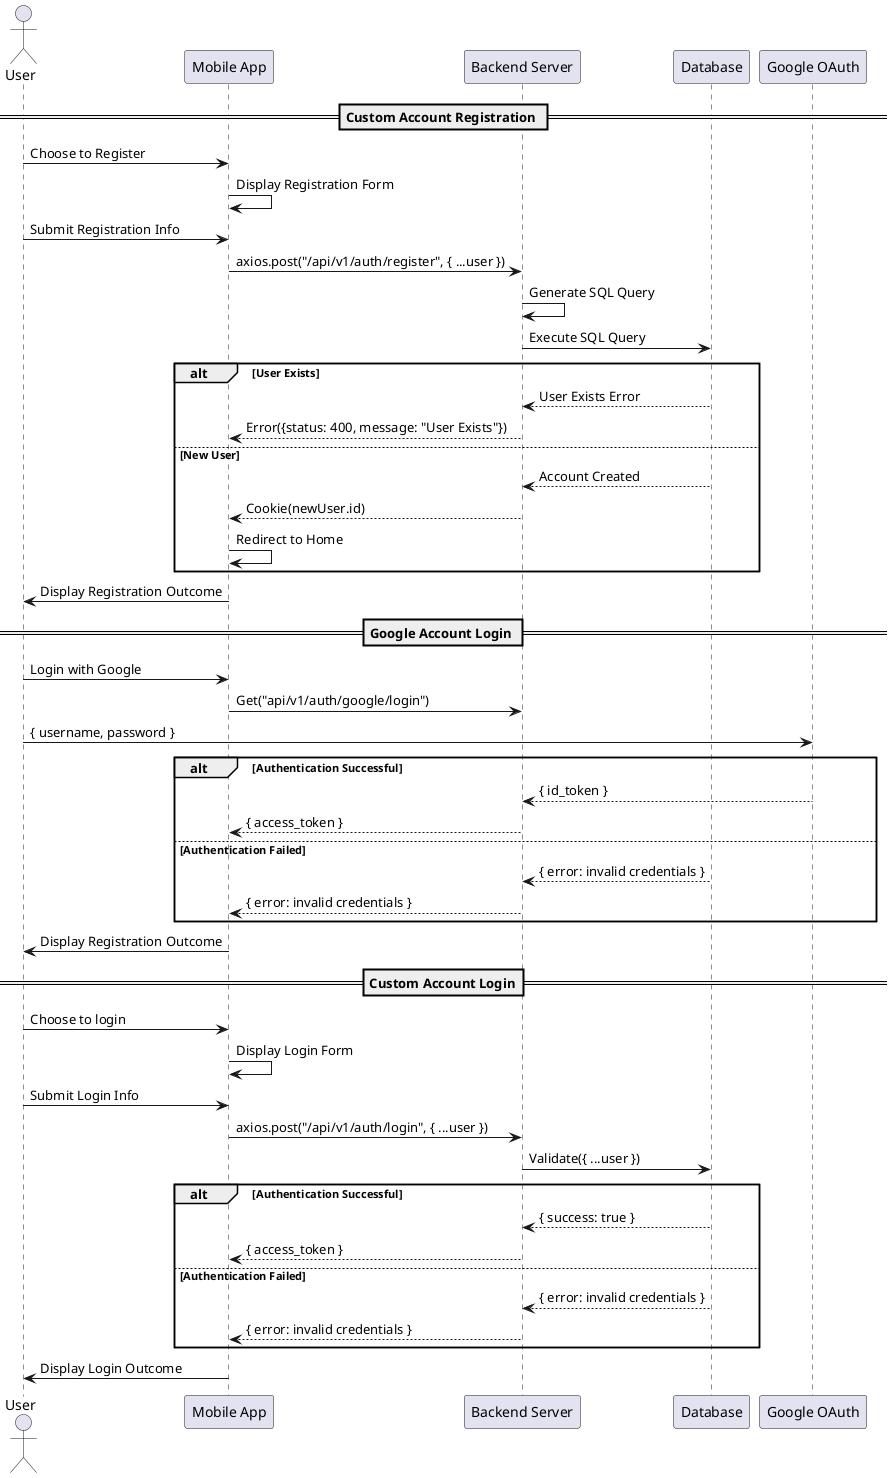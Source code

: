 @startuml Authenticaiton
actor User
participant "Mobile App" as App
participant "Backend Server" as Server
participant "Database" as DB
participant "Google OAuth" as Google

== Custom Account Registration ==
User -> App: Choose to Register
App -> App: Display Registration Form
User -> App: Submit Registration Info
App -> Server: axios.post("/api/v1/auth/register", { ...user })
Server -> Server: Generate SQL Query
Server -> DB: Execute SQL Query
alt User Exists
    DB --> Server: User Exists Error
    Server --> App: Error({status: 400, message: "User Exists"})
else New User
    DB --> Server: Account Created
    Server --> App: Cookie(newUser.id)
    App -> App: Redirect to Home
end
App -> User: Display Registration Outcome

== Google Account Login ==
User -> App: Login with Google
App -> Server: Get("api/v1/auth/google/login")
User -> Google: { username, password }
alt Authentication Successful
    Google --> Server: { id_token }
    Server --> App: { access_token }
else Authentication Failed
    DB --> Server: { error: invalid credentials }
    Server --> App: { error: invalid credentials }
end
App -> User: Display Registration Outcome

==Custom Account Login==
User -> App: Choose to login
App -> App: Display Login Form
User -> App: Submit Login Info
App -> Server: axios.post("/api/v1/auth/login", { ...user })
Server -> DB: Validate({ ...user })
alt Authentication Successful
    DB --> Server: { success: true }
    Server --> App: { access_token }
else Authentication Failed
    DB --> Server: { error: invalid credentials }
    Server --> App: { error: invalid credentials }
end
App -> User: Display Login Outcome

@enduml